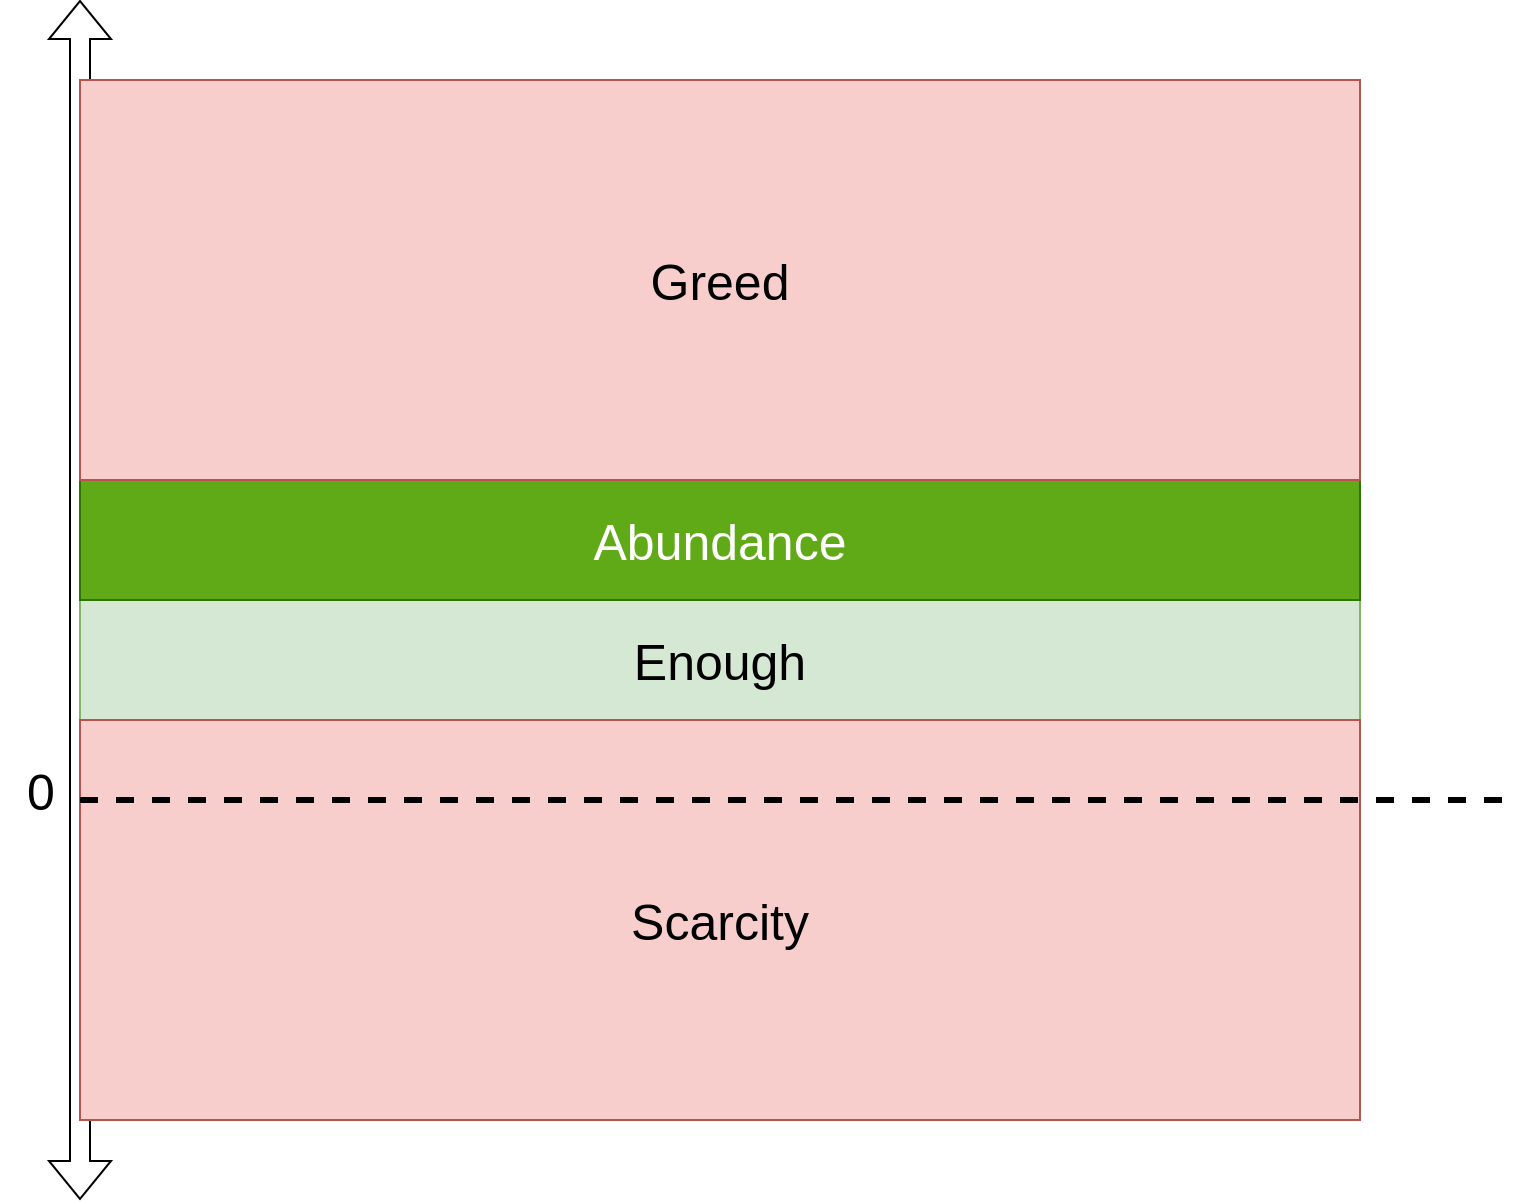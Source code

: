 <mxfile version="26.2.13">
  <diagram name="Page-1" id="8BL1IheEsURWLlct5k_n">
    <mxGraphModel dx="786" dy="763" grid="0" gridSize="10" guides="1" tooltips="1" connect="1" arrows="1" fold="1" page="1" pageScale="1" pageWidth="850" pageHeight="1100" math="0" shadow="0">
      <root>
        <mxCell id="0" />
        <mxCell id="1" parent="0" />
        <mxCell id="2fABCEItRAp_LSAv0_ME-1" value="" style="shape=flexArrow;endArrow=classic;startArrow=classic;html=1;rounded=0;" edge="1" parent="1">
          <mxGeometry width="100" height="100" relative="1" as="geometry">
            <mxPoint x="79" y="680" as="sourcePoint" />
            <mxPoint x="79" y="80" as="targetPoint" />
          </mxGeometry>
        </mxCell>
        <mxCell id="2fABCEItRAp_LSAv0_ME-3" value="&lt;font style=&quot;font-size: 25px;&quot;&gt;Enough&lt;/font&gt;" style="rounded=0;whiteSpace=wrap;html=1;fillColor=#d5e8d4;strokeColor=#82b366;" vertex="1" parent="1">
          <mxGeometry x="79" y="380" width="640" height="60" as="geometry" />
        </mxCell>
        <mxCell id="2fABCEItRAp_LSAv0_ME-4" value="&lt;font style=&quot;font-size: 25px;&quot;&gt;Abundance&lt;/font&gt;" style="rounded=0;whiteSpace=wrap;html=1;fillColor=#60a917;fontColor=#ffffff;strokeColor=#2D7600;" vertex="1" parent="1">
          <mxGeometry x="79" y="320" width="640" height="60" as="geometry" />
        </mxCell>
        <mxCell id="2fABCEItRAp_LSAv0_ME-5" value="&lt;font style=&quot;font-size: 25px;&quot;&gt;Greed&lt;/font&gt;" style="rounded=0;whiteSpace=wrap;html=1;fillColor=#f8cecc;strokeColor=#b85450;" vertex="1" parent="1">
          <mxGeometry x="79" y="120" width="640" height="200" as="geometry" />
        </mxCell>
        <mxCell id="2fABCEItRAp_LSAv0_ME-6" value="&lt;font style=&quot;font-size: 25px;&quot;&gt;Scarcity&lt;/font&gt;" style="rounded=0;whiteSpace=wrap;html=1;fillColor=#f8cecc;strokeColor=#b85450;" vertex="1" parent="1">
          <mxGeometry x="79" y="440" width="640" height="200" as="geometry" />
        </mxCell>
        <mxCell id="2fABCEItRAp_LSAv0_ME-7" value="" style="endArrow=none;html=1;rounded=0;strokeWidth=3;strokeColor=default;dashed=1;" edge="1" parent="1">
          <mxGeometry width="50" height="50" relative="1" as="geometry">
            <mxPoint x="79" y="480" as="sourcePoint" />
            <mxPoint x="799" y="480" as="targetPoint" />
          </mxGeometry>
        </mxCell>
        <mxCell id="2fABCEItRAp_LSAv0_ME-9" value="0" style="text;html=1;align=center;verticalAlign=middle;resizable=0;points=[];autosize=1;strokeColor=none;fillColor=none;fontSize=25;" vertex="1" parent="1">
          <mxGeometry x="39" y="455" width="40" height="40" as="geometry" />
        </mxCell>
      </root>
    </mxGraphModel>
  </diagram>
</mxfile>
